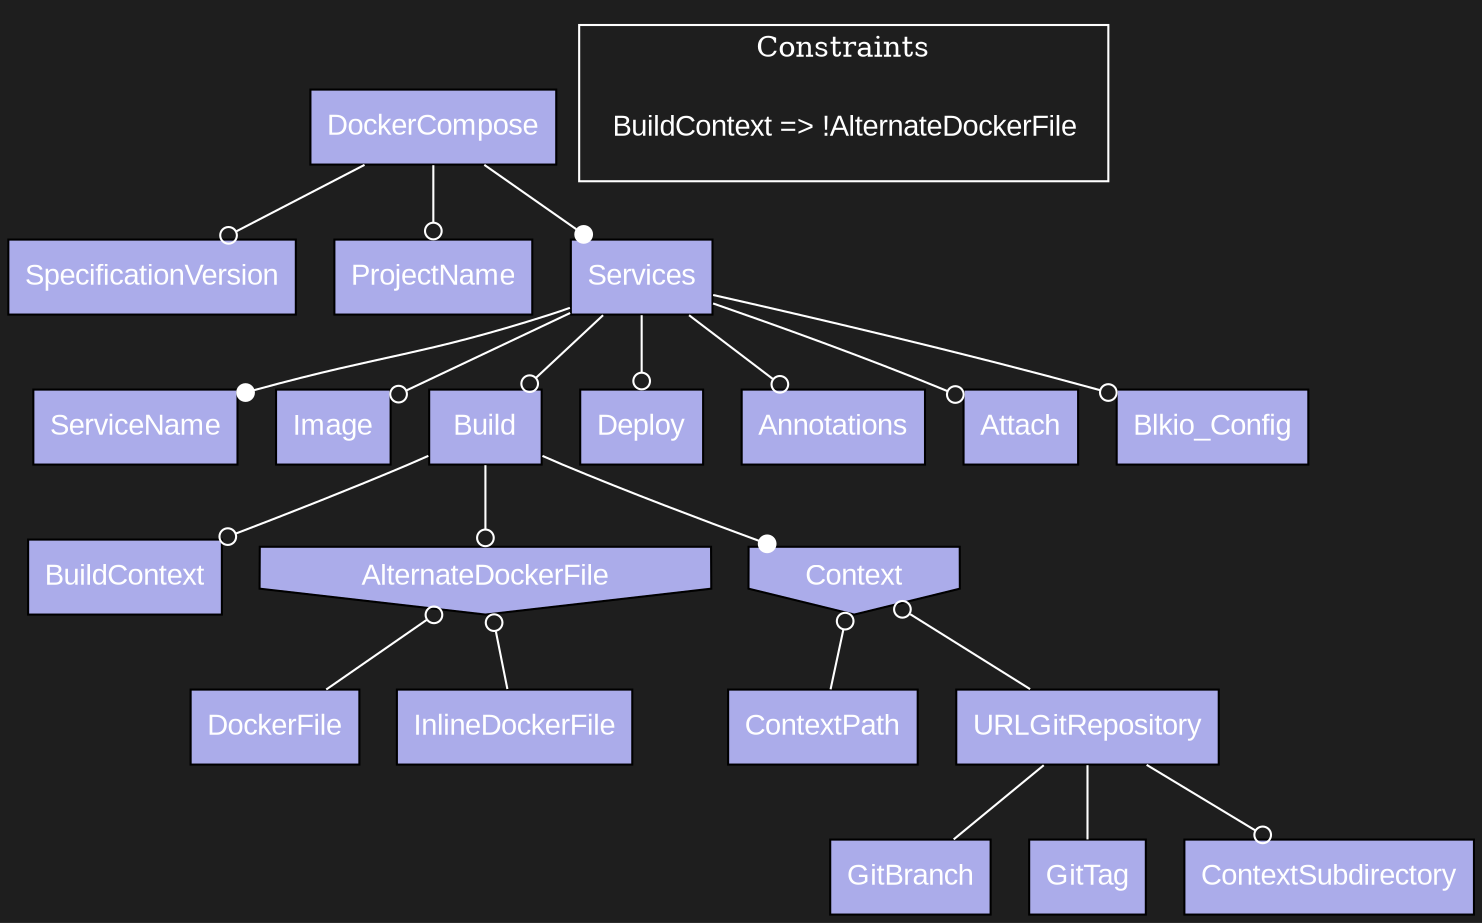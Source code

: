 digraph FeatureModel {
rankdir="TB"
newrank=true
bgcolor="#1e1e1e"
edge [color=white]
node [style=filled fontcolor="white" fontname="Arial Unicode MS, Arial"];

SpecificationVersion [fillcolor="#ABACEA" tooltip="Cardinality: None" shape="box"]
DockerCompose -> SpecificationVersion [arrowhead="odot", arrowtail="none", dir="both"]
ProjectName [fillcolor="#ABACEA" tooltip="Cardinality: None" shape="box"]
DockerCompose -> ProjectName [arrowhead="odot", arrowtail="none", dir="both"]
ServiceName [fillcolor="#ABACEA" tooltip="Cardinality: None" shape="box"]
Services -> ServiceName [arrowhead="dot", arrowtail="none", dir="both"]
Image [fillcolor="#ABACEA" tooltip="Cardinality: None" shape="box"]
Services -> Image [arrowhead="odot", arrowtail="none", dir="both"]
BuildContext [fillcolor="#ABACEA" tooltip="Cardinality: None" shape="box"]
Build -> BuildContext [arrowhead="odot", arrowtail="none", dir="both"]
DockerFile [fillcolor="#ABACEA" tooltip="Cardinality: None" shape="box"]
AlternateDockerFile -> DockerFile [arrowhead="none", arrowtail="odot", dir="both"]
InlineDockerFile [fillcolor="#ABACEA" tooltip="Cardinality: None" shape="box"]
AlternateDockerFile -> InlineDockerFile [arrowhead="none", arrowtail="odot", dir="both"]
AlternateDockerFile [fillcolor="#ABACEA" tooltip="Cardinality: None" shape="invhouse"]
Build -> AlternateDockerFile [arrowhead="odot", arrowtail="none", dir="both"]
ContextPath [fillcolor="#ABACEA" tooltip="Cardinality: None" shape="box"]
Context -> ContextPath [arrowhead="none", arrowtail="odot", dir="both"]
GitBranch [fillcolor="#ABACEA" tooltip="Cardinality: None" shape="box"]
URLGitRepository -> GitBranch [arrowhead="none", arrowtail="none", dir="both"]
GitTag [fillcolor="#ABACEA" tooltip="Cardinality: None" shape="box"]
URLGitRepository -> GitTag [arrowhead="none", arrowtail="none", dir="both"]
ContextSubdirectory [fillcolor="#ABACEA" tooltip="Cardinality: None" shape="box"]
URLGitRepository -> ContextSubdirectory [arrowhead="odot", arrowtail="none", dir="both"]
URLGitRepository [fillcolor="#ABACEA" tooltip="Cardinality: None" shape="box"]
Context -> URLGitRepository [arrowhead="none", arrowtail="odot", dir="both"]
Context [fillcolor="#ABACEA" tooltip="Cardinality: None" shape="invhouse"]
Build -> Context [arrowhead="dot", arrowtail="none", dir="both"]
Build [fillcolor="#ABACEA" tooltip="Cardinality: None" shape="box"]
Services -> Build [arrowhead="odot", arrowtail="none", dir="both"]
Deploy [fillcolor="#ABACEA" tooltip="Cardinality: None" shape="box"]
Services -> Deploy [arrowhead="odot", arrowtail="none", dir="both"]
Annotations [fillcolor="#ABACEA" tooltip="Cardinality: None" shape="box"]
Services -> Annotations [arrowhead="odot", arrowtail="none", dir="both"]
Attach [fillcolor="#ABACEA" tooltip="Cardinality: None" shape="box"]
Services -> Attach [arrowhead="odot", arrowtail="none", dir="both"]
Blkio_Config [fillcolor="#ABACEA" tooltip="Cardinality: None" shape="box"]
Services -> Blkio_Config [arrowhead="odot", arrowtail="none", dir="both"]
Services [fillcolor="#ABACEA" tooltip="Cardinality: Some(Range(0, 1))" shape="box"]
DockerCompose -> Services [arrowhead="dot", arrowtail="none", dir="both"]
DockerCompose [fillcolor="#ABACEA" tooltip="Cardinality: None" shape="box"]


subgraph cluster_constraints{
    label="Constraints" color="white" fontcolor="white"
    constraints [shape="box" color="#1e1e1e" label=<<table border="0" cellpadding="0" cellspacing="0" cellborder="0">
        <tr><td align="left">BuildContext =&gt; !AlternateDockerFile</td></tr>
</table>>]
}
}
